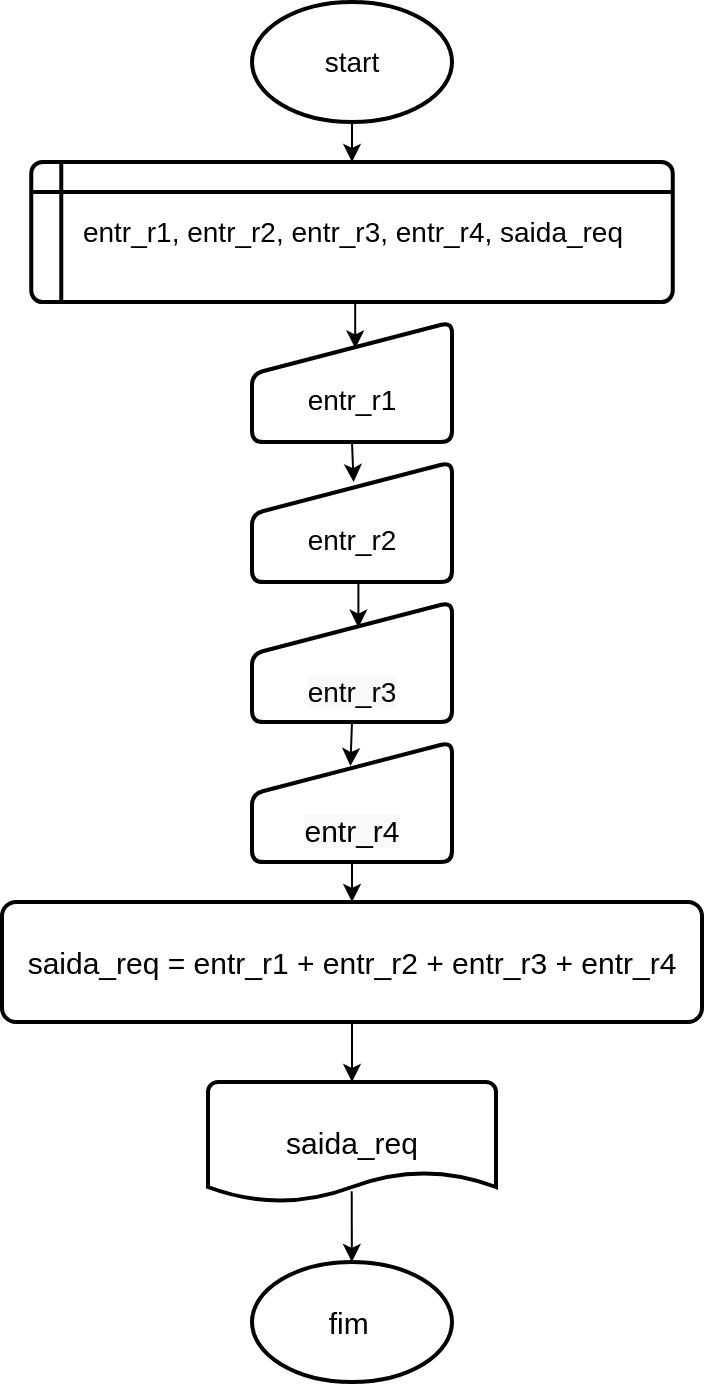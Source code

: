 <mxfile version="14.5.3" type="device"><diagram id="O_uRTvxgxgFAsNsHC6qo" name="Page-1"><mxGraphModel dx="1038" dy="1717" grid="1" gridSize="10" guides="1" tooltips="1" connect="1" arrows="1" fold="1" page="1" pageScale="1" pageWidth="827" pageHeight="1169" math="0" shadow="0"><root><mxCell id="0"/><mxCell id="1" parent="0"/><mxCell id="hmgCPRZeC8rwZ_WULTx0-4" style="edgeStyle=orthogonalEdgeStyle;rounded=0;orthogonalLoop=1;jettySize=auto;html=1;exitX=0.5;exitY=1;exitDx=0;exitDy=0;exitPerimeter=0;entryX=0.5;entryY=0;entryDx=0;entryDy=0;" parent="1" source="hmgCPRZeC8rwZ_WULTx0-1" target="hmgCPRZeC8rwZ_WULTx0-3" edge="1"><mxGeometry relative="1" as="geometry"/></mxCell><mxCell id="hmgCPRZeC8rwZ_WULTx0-1" value="&lt;font style=&quot;font-size: 14px&quot;&gt;start&lt;/font&gt;" style="strokeWidth=2;html=1;shape=mxgraph.flowchart.start_1;whiteSpace=wrap;" parent="1" vertex="1"><mxGeometry x="364" width="100" height="60" as="geometry"/></mxCell><mxCell id="hmgCPRZeC8rwZ_WULTx0-9" style="edgeStyle=orthogonalEdgeStyle;rounded=0;orthogonalLoop=1;jettySize=auto;html=1;exitX=0.5;exitY=1;exitDx=0;exitDy=0;entryX=0.516;entryY=0.22;entryDx=0;entryDy=0;entryPerimeter=0;" parent="1" source="hmgCPRZeC8rwZ_WULTx0-3" target="hmgCPRZeC8rwZ_WULTx0-5" edge="1"><mxGeometry relative="1" as="geometry"/></mxCell><mxCell id="hmgCPRZeC8rwZ_WULTx0-3" value="&lt;font style=&quot;font-size: 14px&quot;&gt;entr_r1, entr_r2, entr_r3, entr_r4, saida_req&lt;/font&gt;" style="shape=internalStorage;whiteSpace=wrap;html=1;dx=15;dy=15;rounded=1;arcSize=8;strokeWidth=2;" parent="1" vertex="1"><mxGeometry x="253.63" y="80" width="320.75" height="70" as="geometry"/></mxCell><mxCell id="hmgCPRZeC8rwZ_WULTx0-10" style="edgeStyle=orthogonalEdgeStyle;rounded=0;orthogonalLoop=1;jettySize=auto;html=1;exitX=0.5;exitY=1;exitDx=0;exitDy=0;entryX=0.508;entryY=0.167;entryDx=0;entryDy=0;entryPerimeter=0;" parent="1" source="hmgCPRZeC8rwZ_WULTx0-5" target="hmgCPRZeC8rwZ_WULTx0-6" edge="1"><mxGeometry relative="1" as="geometry"/></mxCell><mxCell id="hmgCPRZeC8rwZ_WULTx0-5" value="&lt;span&gt;&lt;font style=&quot;font-size: 14px&quot;&gt;&lt;br&gt;entr_r1&lt;/font&gt;&lt;/span&gt;" style="html=1;strokeWidth=2;shape=manualInput;whiteSpace=wrap;rounded=1;size=26;arcSize=11;" parent="1" vertex="1"><mxGeometry x="364" y="160" width="100" height="60" as="geometry"/></mxCell><mxCell id="hmgCPRZeC8rwZ_WULTx0-11" style="edgeStyle=orthogonalEdgeStyle;rounded=0;orthogonalLoop=1;jettySize=auto;html=1;exitX=0.5;exitY=1;exitDx=0;exitDy=0;entryX=0.532;entryY=0.213;entryDx=0;entryDy=0;entryPerimeter=0;" parent="1" source="hmgCPRZeC8rwZ_WULTx0-6" target="hmgCPRZeC8rwZ_WULTx0-7" edge="1"><mxGeometry relative="1" as="geometry"/></mxCell><mxCell id="hmgCPRZeC8rwZ_WULTx0-6" value="&lt;span&gt;&lt;font style=&quot;font-size: 14px&quot;&gt;&lt;br&gt;entr_r2&lt;/font&gt;&lt;/span&gt;" style="html=1;strokeWidth=2;shape=manualInput;whiteSpace=wrap;rounded=1;size=26;arcSize=11;" parent="1" vertex="1"><mxGeometry x="364" y="230" width="100" height="60" as="geometry"/></mxCell><mxCell id="hmgCPRZeC8rwZ_WULTx0-13" style="edgeStyle=orthogonalEdgeStyle;rounded=0;orthogonalLoop=1;jettySize=auto;html=1;exitX=0.5;exitY=1;exitDx=0;exitDy=0;entryX=0.492;entryY=0.2;entryDx=0;entryDy=0;entryPerimeter=0;" parent="1" source="hmgCPRZeC8rwZ_WULTx0-7" target="hmgCPRZeC8rwZ_WULTx0-8" edge="1"><mxGeometry relative="1" as="geometry"/></mxCell><mxCell id="hmgCPRZeC8rwZ_WULTx0-7" value="&lt;br&gt;&lt;br&gt;&lt;font style=&quot;font-size: 14px&quot;&gt;&lt;span style=&quot;color: rgb(0 , 0 , 0) ; font-family: &amp;#34;helvetica&amp;#34; ; font-style: normal ; font-weight: 400 ; letter-spacing: normal ; text-align: center ; text-indent: 0px ; text-transform: none ; word-spacing: 0px ; background-color: rgb(248 , 249 , 250) ; display: inline ; float: none&quot;&gt;entr_r3&lt;/span&gt;&lt;br&gt;&lt;/font&gt;" style="html=1;strokeWidth=2;shape=manualInput;whiteSpace=wrap;rounded=1;size=26;arcSize=11;" parent="1" vertex="1"><mxGeometry x="364" y="300" width="100" height="60" as="geometry"/></mxCell><mxCell id="hmgCPRZeC8rwZ_WULTx0-15" style="edgeStyle=orthogonalEdgeStyle;rounded=0;orthogonalLoop=1;jettySize=auto;html=1;exitX=0.5;exitY=1;exitDx=0;exitDy=0;entryX=0.5;entryY=0;entryDx=0;entryDy=0;" parent="1" source="hmgCPRZeC8rwZ_WULTx0-8" target="hmgCPRZeC8rwZ_WULTx0-14" edge="1"><mxGeometry relative="1" as="geometry"/></mxCell><mxCell id="hmgCPRZeC8rwZ_WULTx0-8" value="&lt;br&gt;&lt;br&gt;&lt;font style=&quot;font-size: 15px&quot;&gt;&lt;span style=&quot;color: rgb(0 , 0 , 0) ; font-family: &amp;#34;helvetica&amp;#34; ; font-style: normal ; font-weight: 400 ; letter-spacing: normal ; text-align: center ; text-indent: 0px ; text-transform: none ; word-spacing: 0px ; background-color: rgb(248 , 249 , 250) ; display: inline ; float: none&quot;&gt;entr_r4&lt;/span&gt;&lt;br&gt;&lt;/font&gt;" style="html=1;strokeWidth=2;shape=manualInput;whiteSpace=wrap;rounded=1;size=26;arcSize=11;" parent="1" vertex="1"><mxGeometry x="364" y="370" width="100" height="60" as="geometry"/></mxCell><mxCell id="hmgCPRZeC8rwZ_WULTx0-17" style="edgeStyle=orthogonalEdgeStyle;rounded=0;orthogonalLoop=1;jettySize=auto;html=1;exitX=0.5;exitY=1;exitDx=0;exitDy=0;entryX=0.5;entryY=0;entryDx=0;entryDy=0;entryPerimeter=0;" parent="1" source="hmgCPRZeC8rwZ_WULTx0-14" target="hmgCPRZeC8rwZ_WULTx0-16" edge="1"><mxGeometry relative="1" as="geometry"/></mxCell><mxCell id="hmgCPRZeC8rwZ_WULTx0-14" value="&lt;font style=&quot;font-size: 15px&quot;&gt;saida_req = entr_r1 + entr_r2 + entr_r3 + entr_r4&lt;/font&gt;" style="rounded=1;whiteSpace=wrap;html=1;absoluteArcSize=1;arcSize=14;strokeWidth=2;" parent="1" vertex="1"><mxGeometry x="239" y="450" width="350" height="60" as="geometry"/></mxCell><mxCell id="hmgCPRZeC8rwZ_WULTx0-20" value="" style="edgeStyle=none;rounded=0;orthogonalLoop=1;jettySize=auto;html=1;exitX=0.499;exitY=0.911;exitDx=0;exitDy=0;exitPerimeter=0;" parent="1" source="hmgCPRZeC8rwZ_WULTx0-16" target="hmgCPRZeC8rwZ_WULTx0-18" edge="1"><mxGeometry relative="1" as="geometry"/></mxCell><mxCell id="hmgCPRZeC8rwZ_WULTx0-16" value="&lt;span style=&quot;font-size: 15px&quot;&gt;saida_req&lt;/span&gt;" style="strokeWidth=2;html=1;shape=mxgraph.flowchart.document2;whiteSpace=wrap;size=0.25;" parent="1" vertex="1"><mxGeometry x="342" y="540" width="144" height="60" as="geometry"/></mxCell><mxCell id="hmgCPRZeC8rwZ_WULTx0-18" value="&lt;font style=&quot;font-size: 15px&quot;&gt;fim&lt;/font&gt;&amp;nbsp;" style="strokeWidth=2;html=1;shape=mxgraph.flowchart.start_1;whiteSpace=wrap;" parent="1" vertex="1"><mxGeometry x="364" y="630" width="100" height="60" as="geometry"/></mxCell></root></mxGraphModel></diagram></mxfile>